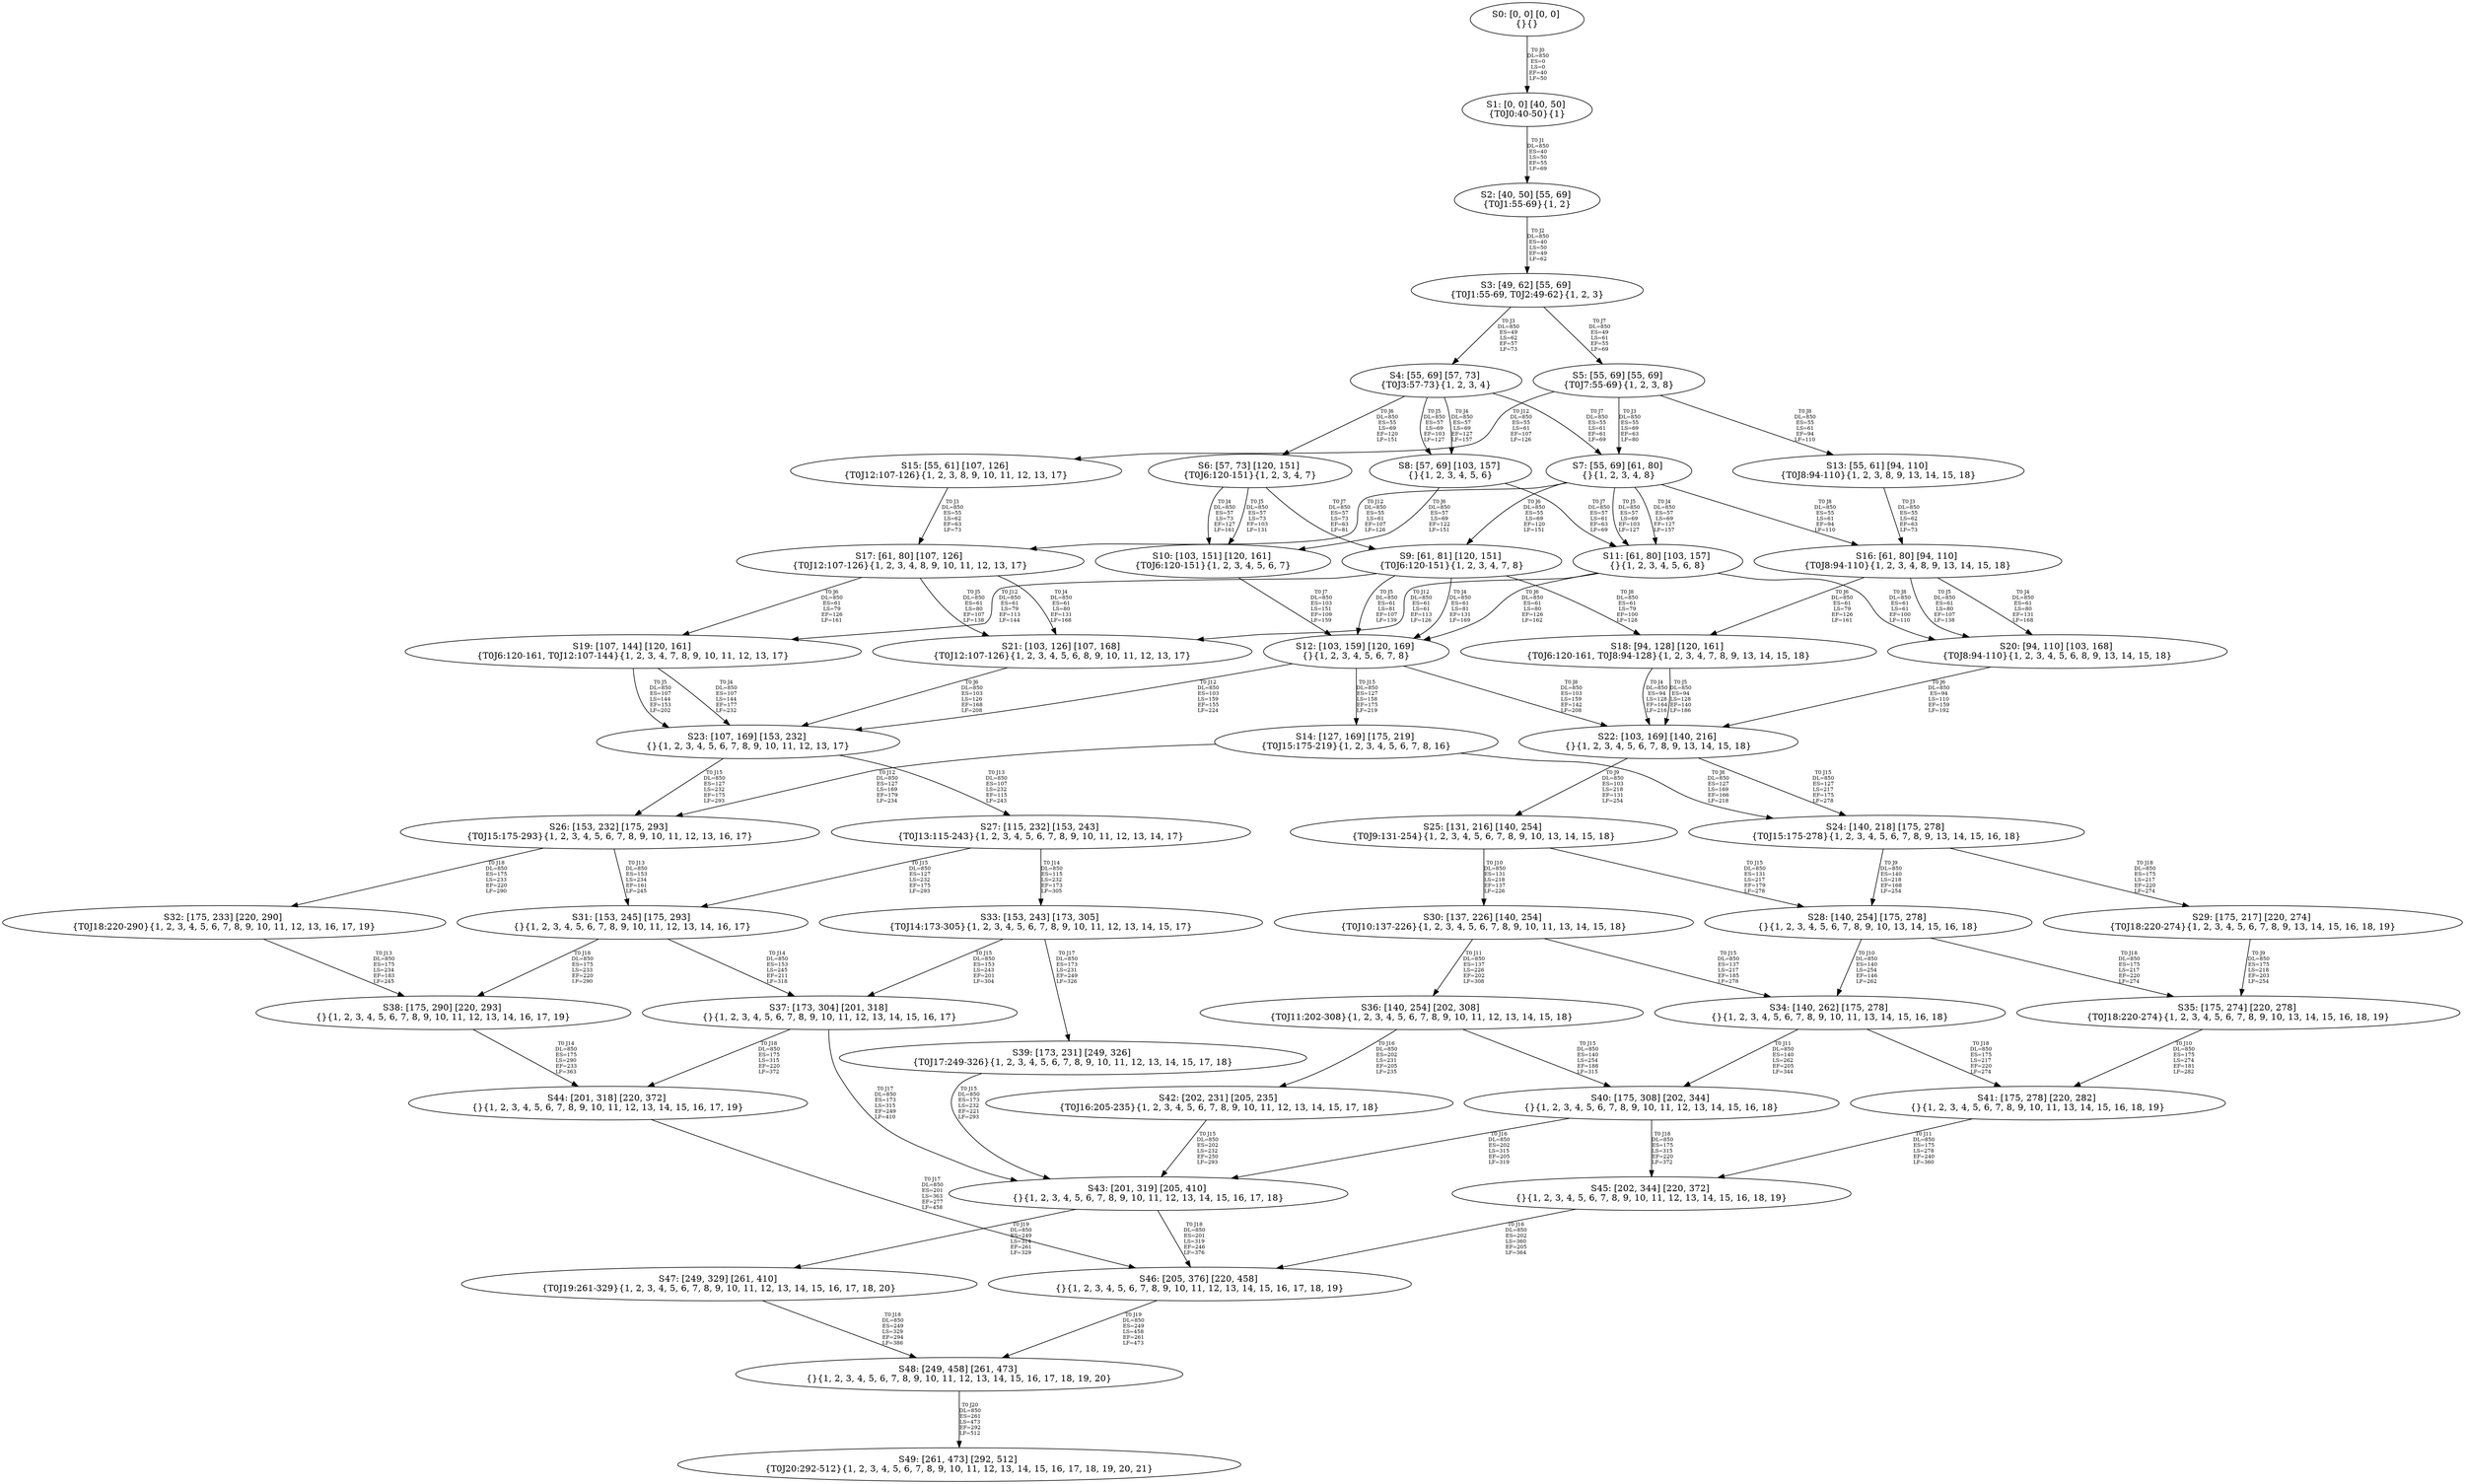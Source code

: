 digraph {
	S0[label="S0: [0, 0] [0, 0] \n{}{}"];
	S1[label="S1: [0, 0] [40, 50] \n{T0J0:40-50}{1}"];
	S2[label="S2: [40, 50] [55, 69] \n{T0J1:55-69}{1, 2}"];
	S3[label="S3: [49, 62] [55, 69] \n{T0J1:55-69, T0J2:49-62}{1, 2, 3}"];
	S4[label="S4: [55, 69] [57, 73] \n{T0J3:57-73}{1, 2, 3, 4}"];
	S5[label="S5: [55, 69] [55, 69] \n{T0J7:55-69}{1, 2, 3, 8}"];
	S6[label="S6: [57, 73] [120, 151] \n{T0J6:120-151}{1, 2, 3, 4, 7}"];
	S7[label="S7: [55, 69] [61, 80] \n{}{1, 2, 3, 4, 8}"];
	S8[label="S8: [57, 69] [103, 157] \n{}{1, 2, 3, 4, 5, 6}"];
	S9[label="S9: [61, 81] [120, 151] \n{T0J6:120-151}{1, 2, 3, 4, 7, 8}"];
	S10[label="S10: [103, 151] [120, 161] \n{T0J6:120-151}{1, 2, 3, 4, 5, 6, 7}"];
	S11[label="S11: [61, 80] [103, 157] \n{}{1, 2, 3, 4, 5, 6, 8}"];
	S12[label="S12: [103, 159] [120, 169] \n{}{1, 2, 3, 4, 5, 6, 7, 8}"];
	S13[label="S13: [55, 61] [94, 110] \n{T0J8:94-110}{1, 2, 3, 8, 9, 13, 14, 15, 18}"];
	S14[label="S14: [127, 169] [175, 219] \n{T0J15:175-219}{1, 2, 3, 4, 5, 6, 7, 8, 16}"];
	S15[label="S15: [55, 61] [107, 126] \n{T0J12:107-126}{1, 2, 3, 8, 9, 10, 11, 12, 13, 17}"];
	S16[label="S16: [61, 80] [94, 110] \n{T0J8:94-110}{1, 2, 3, 4, 8, 9, 13, 14, 15, 18}"];
	S17[label="S17: [61, 80] [107, 126] \n{T0J12:107-126}{1, 2, 3, 4, 8, 9, 10, 11, 12, 13, 17}"];
	S18[label="S18: [94, 128] [120, 161] \n{T0J6:120-161, T0J8:94-128}{1, 2, 3, 4, 7, 8, 9, 13, 14, 15, 18}"];
	S19[label="S19: [107, 144] [120, 161] \n{T0J6:120-161, T0J12:107-144}{1, 2, 3, 4, 7, 8, 9, 10, 11, 12, 13, 17}"];
	S20[label="S20: [94, 110] [103, 168] \n{T0J8:94-110}{1, 2, 3, 4, 5, 6, 8, 9, 13, 14, 15, 18}"];
	S21[label="S21: [103, 126] [107, 168] \n{T0J12:107-126}{1, 2, 3, 4, 5, 6, 8, 9, 10, 11, 12, 13, 17}"];
	S22[label="S22: [103, 169] [140, 216] \n{}{1, 2, 3, 4, 5, 6, 7, 8, 9, 13, 14, 15, 18}"];
	S23[label="S23: [107, 169] [153, 232] \n{}{1, 2, 3, 4, 5, 6, 7, 8, 9, 10, 11, 12, 13, 17}"];
	S24[label="S24: [140, 218] [175, 278] \n{T0J15:175-278}{1, 2, 3, 4, 5, 6, 7, 8, 9, 13, 14, 15, 16, 18}"];
	S25[label="S25: [131, 216] [140, 254] \n{T0J9:131-254}{1, 2, 3, 4, 5, 6, 7, 8, 9, 10, 13, 14, 15, 18}"];
	S26[label="S26: [153, 232] [175, 293] \n{T0J15:175-293}{1, 2, 3, 4, 5, 6, 7, 8, 9, 10, 11, 12, 13, 16, 17}"];
	S27[label="S27: [115, 232] [153, 243] \n{T0J13:115-243}{1, 2, 3, 4, 5, 6, 7, 8, 9, 10, 11, 12, 13, 14, 17}"];
	S28[label="S28: [140, 254] [175, 278] \n{}{1, 2, 3, 4, 5, 6, 7, 8, 9, 10, 13, 14, 15, 16, 18}"];
	S29[label="S29: [175, 217] [220, 274] \n{T0J18:220-274}{1, 2, 3, 4, 5, 6, 7, 8, 9, 13, 14, 15, 16, 18, 19}"];
	S30[label="S30: [137, 226] [140, 254] \n{T0J10:137-226}{1, 2, 3, 4, 5, 6, 7, 8, 9, 10, 11, 13, 14, 15, 18}"];
	S31[label="S31: [153, 245] [175, 293] \n{}{1, 2, 3, 4, 5, 6, 7, 8, 9, 10, 11, 12, 13, 14, 16, 17}"];
	S32[label="S32: [175, 233] [220, 290] \n{T0J18:220-290}{1, 2, 3, 4, 5, 6, 7, 8, 9, 10, 11, 12, 13, 16, 17, 19}"];
	S33[label="S33: [153, 243] [173, 305] \n{T0J14:173-305}{1, 2, 3, 4, 5, 6, 7, 8, 9, 10, 11, 12, 13, 14, 15, 17}"];
	S34[label="S34: [140, 262] [175, 278] \n{}{1, 2, 3, 4, 5, 6, 7, 8, 9, 10, 11, 13, 14, 15, 16, 18}"];
	S35[label="S35: [175, 274] [220, 278] \n{T0J18:220-274}{1, 2, 3, 4, 5, 6, 7, 8, 9, 10, 13, 14, 15, 16, 18, 19}"];
	S36[label="S36: [140, 254] [202, 308] \n{T0J11:202-308}{1, 2, 3, 4, 5, 6, 7, 8, 9, 10, 11, 12, 13, 14, 15, 18}"];
	S37[label="S37: [173, 304] [201, 318] \n{}{1, 2, 3, 4, 5, 6, 7, 8, 9, 10, 11, 12, 13, 14, 15, 16, 17}"];
	S38[label="S38: [175, 290] [220, 293] \n{}{1, 2, 3, 4, 5, 6, 7, 8, 9, 10, 11, 12, 13, 14, 16, 17, 19}"];
	S39[label="S39: [173, 231] [249, 326] \n{T0J17:249-326}{1, 2, 3, 4, 5, 6, 7, 8, 9, 10, 11, 12, 13, 14, 15, 17, 18}"];
	S40[label="S40: [175, 308] [202, 344] \n{}{1, 2, 3, 4, 5, 6, 7, 8, 9, 10, 11, 12, 13, 14, 15, 16, 18}"];
	S41[label="S41: [175, 278] [220, 282] \n{}{1, 2, 3, 4, 5, 6, 7, 8, 9, 10, 11, 13, 14, 15, 16, 18, 19}"];
	S42[label="S42: [202, 231] [205, 235] \n{T0J16:205-235}{1, 2, 3, 4, 5, 6, 7, 8, 9, 10, 11, 12, 13, 14, 15, 17, 18}"];
	S43[label="S43: [201, 319] [205, 410] \n{}{1, 2, 3, 4, 5, 6, 7, 8, 9, 10, 11, 12, 13, 14, 15, 16, 17, 18}"];
	S44[label="S44: [201, 318] [220, 372] \n{}{1, 2, 3, 4, 5, 6, 7, 8, 9, 10, 11, 12, 13, 14, 15, 16, 17, 19}"];
	S45[label="S45: [202, 344] [220, 372] \n{}{1, 2, 3, 4, 5, 6, 7, 8, 9, 10, 11, 12, 13, 14, 15, 16, 18, 19}"];
	S46[label="S46: [205, 376] [220, 458] \n{}{1, 2, 3, 4, 5, 6, 7, 8, 9, 10, 11, 12, 13, 14, 15, 16, 17, 18, 19}"];
	S47[label="S47: [249, 329] [261, 410] \n{T0J19:261-329}{1, 2, 3, 4, 5, 6, 7, 8, 9, 10, 11, 12, 13, 14, 15, 16, 17, 18, 20}"];
	S48[label="S48: [249, 458] [261, 473] \n{}{1, 2, 3, 4, 5, 6, 7, 8, 9, 10, 11, 12, 13, 14, 15, 16, 17, 18, 19, 20}"];
	S49[label="S49: [261, 473] [292, 512] \n{T0J20:292-512}{1, 2, 3, 4, 5, 6, 7, 8, 9, 10, 11, 12, 13, 14, 15, 16, 17, 18, 19, 20, 21}"];
	S0 -> S1[label="T0 J0\nDL=850\nES=0\nLS=0\nEF=40\nLF=50",fontsize=8];
	S1 -> S2[label="T0 J1\nDL=850\nES=40\nLS=50\nEF=55\nLF=69",fontsize=8];
	S2 -> S3[label="T0 J2\nDL=850\nES=40\nLS=50\nEF=49\nLF=62",fontsize=8];
	S3 -> S4[label="T0 J3\nDL=850\nES=49\nLS=62\nEF=57\nLF=73",fontsize=8];
	S3 -> S5[label="T0 J7\nDL=850\nES=49\nLS=61\nEF=55\nLF=69",fontsize=8];
	S4 -> S8[label="T0 J4\nDL=850\nES=57\nLS=69\nEF=127\nLF=157",fontsize=8];
	S4 -> S8[label="T0 J5\nDL=850\nES=57\nLS=69\nEF=103\nLF=127",fontsize=8];
	S4 -> S6[label="T0 J6\nDL=850\nES=55\nLS=69\nEF=120\nLF=151",fontsize=8];
	S4 -> S7[label="T0 J7\nDL=850\nES=55\nLS=61\nEF=61\nLF=69",fontsize=8];
	S5 -> S7[label="T0 J3\nDL=850\nES=55\nLS=69\nEF=63\nLF=80",fontsize=8];
	S5 -> S13[label="T0 J8\nDL=850\nES=55\nLS=61\nEF=94\nLF=110",fontsize=8];
	S5 -> S15[label="T0 J12\nDL=850\nES=55\nLS=61\nEF=107\nLF=126",fontsize=8];
	S6 -> S10[label="T0 J4\nDL=850\nES=57\nLS=73\nEF=127\nLF=161",fontsize=8];
	S6 -> S10[label="T0 J5\nDL=850\nES=57\nLS=73\nEF=103\nLF=131",fontsize=8];
	S6 -> S9[label="T0 J7\nDL=850\nES=57\nLS=73\nEF=63\nLF=81",fontsize=8];
	S7 -> S11[label="T0 J4\nDL=850\nES=57\nLS=69\nEF=127\nLF=157",fontsize=8];
	S7 -> S11[label="T0 J5\nDL=850\nES=57\nLS=69\nEF=103\nLF=127",fontsize=8];
	S7 -> S9[label="T0 J6\nDL=850\nES=55\nLS=69\nEF=120\nLF=151",fontsize=8];
	S7 -> S16[label="T0 J8\nDL=850\nES=55\nLS=61\nEF=94\nLF=110",fontsize=8];
	S7 -> S17[label="T0 J12\nDL=850\nES=55\nLS=61\nEF=107\nLF=126",fontsize=8];
	S8 -> S10[label="T0 J6\nDL=850\nES=57\nLS=69\nEF=122\nLF=151",fontsize=8];
	S8 -> S11[label="T0 J7\nDL=850\nES=57\nLS=61\nEF=63\nLF=69",fontsize=8];
	S9 -> S12[label="T0 J4\nDL=850\nES=61\nLS=81\nEF=131\nLF=169",fontsize=8];
	S9 -> S12[label="T0 J5\nDL=850\nES=61\nLS=81\nEF=107\nLF=139",fontsize=8];
	S9 -> S18[label="T0 J8\nDL=850\nES=61\nLS=79\nEF=100\nLF=128",fontsize=8];
	S9 -> S19[label="T0 J12\nDL=850\nES=61\nLS=79\nEF=113\nLF=144",fontsize=8];
	S10 -> S12[label="T0 J7\nDL=850\nES=103\nLS=151\nEF=109\nLF=159",fontsize=8];
	S11 -> S12[label="T0 J6\nDL=850\nES=61\nLS=80\nEF=126\nLF=162",fontsize=8];
	S11 -> S20[label="T0 J8\nDL=850\nES=61\nLS=61\nEF=100\nLF=110",fontsize=8];
	S11 -> S21[label="T0 J12\nDL=850\nES=61\nLS=61\nEF=113\nLF=126",fontsize=8];
	S12 -> S22[label="T0 J8\nDL=850\nES=103\nLS=159\nEF=142\nLF=208",fontsize=8];
	S12 -> S23[label="T0 J12\nDL=850\nES=103\nLS=159\nEF=155\nLF=224",fontsize=8];
	S12 -> S14[label="T0 J15\nDL=850\nES=127\nLS=158\nEF=175\nLF=219",fontsize=8];
	S13 -> S16[label="T0 J3\nDL=850\nES=55\nLS=62\nEF=63\nLF=73",fontsize=8];
	S14 -> S24[label="T0 J8\nDL=850\nES=127\nLS=169\nEF=166\nLF=218",fontsize=8];
	S14 -> S26[label="T0 J12\nDL=850\nES=127\nLS=169\nEF=179\nLF=234",fontsize=8];
	S15 -> S17[label="T0 J3\nDL=850\nES=55\nLS=62\nEF=63\nLF=73",fontsize=8];
	S16 -> S20[label="T0 J4\nDL=850\nES=61\nLS=80\nEF=131\nLF=168",fontsize=8];
	S16 -> S20[label="T0 J5\nDL=850\nES=61\nLS=80\nEF=107\nLF=138",fontsize=8];
	S16 -> S18[label="T0 J6\nDL=850\nES=61\nLS=79\nEF=126\nLF=161",fontsize=8];
	S17 -> S21[label="T0 J4\nDL=850\nES=61\nLS=80\nEF=131\nLF=168",fontsize=8];
	S17 -> S21[label="T0 J5\nDL=850\nES=61\nLS=80\nEF=107\nLF=138",fontsize=8];
	S17 -> S19[label="T0 J6\nDL=850\nES=61\nLS=79\nEF=126\nLF=161",fontsize=8];
	S18 -> S22[label="T0 J4\nDL=850\nES=94\nLS=128\nEF=164\nLF=216",fontsize=8];
	S18 -> S22[label="T0 J5\nDL=850\nES=94\nLS=128\nEF=140\nLF=186",fontsize=8];
	S19 -> S23[label="T0 J4\nDL=850\nES=107\nLS=144\nEF=177\nLF=232",fontsize=8];
	S19 -> S23[label="T0 J5\nDL=850\nES=107\nLS=144\nEF=153\nLF=202",fontsize=8];
	S20 -> S22[label="T0 J6\nDL=850\nES=94\nLS=110\nEF=159\nLF=192",fontsize=8];
	S21 -> S23[label="T0 J6\nDL=850\nES=103\nLS=126\nEF=168\nLF=208",fontsize=8];
	S22 -> S25[label="T0 J9\nDL=850\nES=103\nLS=218\nEF=131\nLF=254",fontsize=8];
	S22 -> S24[label="T0 J15\nDL=850\nES=127\nLS=217\nEF=175\nLF=278",fontsize=8];
	S23 -> S27[label="T0 J13\nDL=850\nES=107\nLS=232\nEF=115\nLF=243",fontsize=8];
	S23 -> S26[label="T0 J15\nDL=850\nES=127\nLS=232\nEF=175\nLF=293",fontsize=8];
	S24 -> S28[label="T0 J9\nDL=850\nES=140\nLS=218\nEF=168\nLF=254",fontsize=8];
	S24 -> S29[label="T0 J18\nDL=850\nES=175\nLS=217\nEF=220\nLF=274",fontsize=8];
	S25 -> S30[label="T0 J10\nDL=850\nES=131\nLS=218\nEF=137\nLF=226",fontsize=8];
	S25 -> S28[label="T0 J15\nDL=850\nES=131\nLS=217\nEF=179\nLF=278",fontsize=8];
	S26 -> S31[label="T0 J13\nDL=850\nES=153\nLS=234\nEF=161\nLF=245",fontsize=8];
	S26 -> S32[label="T0 J18\nDL=850\nES=175\nLS=233\nEF=220\nLF=290",fontsize=8];
	S27 -> S33[label="T0 J14\nDL=850\nES=115\nLS=232\nEF=173\nLF=305",fontsize=8];
	S27 -> S31[label="T0 J15\nDL=850\nES=127\nLS=232\nEF=175\nLF=293",fontsize=8];
	S28 -> S34[label="T0 J10\nDL=850\nES=140\nLS=254\nEF=146\nLF=262",fontsize=8];
	S28 -> S35[label="T0 J18\nDL=850\nES=175\nLS=217\nEF=220\nLF=274",fontsize=8];
	S29 -> S35[label="T0 J9\nDL=850\nES=175\nLS=218\nEF=203\nLF=254",fontsize=8];
	S30 -> S36[label="T0 J11\nDL=850\nES=137\nLS=226\nEF=202\nLF=308",fontsize=8];
	S30 -> S34[label="T0 J15\nDL=850\nES=137\nLS=217\nEF=185\nLF=278",fontsize=8];
	S31 -> S37[label="T0 J14\nDL=850\nES=153\nLS=245\nEF=211\nLF=318",fontsize=8];
	S31 -> S38[label="T0 J18\nDL=850\nES=175\nLS=233\nEF=220\nLF=290",fontsize=8];
	S32 -> S38[label="T0 J13\nDL=850\nES=175\nLS=234\nEF=183\nLF=245",fontsize=8];
	S33 -> S37[label="T0 J15\nDL=850\nES=153\nLS=243\nEF=201\nLF=304",fontsize=8];
	S33 -> S39[label="T0 J17\nDL=850\nES=173\nLS=231\nEF=249\nLF=326",fontsize=8];
	S34 -> S40[label="T0 J11\nDL=850\nES=140\nLS=262\nEF=205\nLF=344",fontsize=8];
	S34 -> S41[label="T0 J18\nDL=850\nES=175\nLS=217\nEF=220\nLF=274",fontsize=8];
	S35 -> S41[label="T0 J10\nDL=850\nES=175\nLS=274\nEF=181\nLF=282",fontsize=8];
	S36 -> S40[label="T0 J15\nDL=850\nES=140\nLS=254\nEF=188\nLF=315",fontsize=8];
	S36 -> S42[label="T0 J16\nDL=850\nES=202\nLS=231\nEF=205\nLF=235",fontsize=8];
	S37 -> S43[label="T0 J17\nDL=850\nES=173\nLS=315\nEF=249\nLF=410",fontsize=8];
	S37 -> S44[label="T0 J18\nDL=850\nES=175\nLS=315\nEF=220\nLF=372",fontsize=8];
	S38 -> S44[label="T0 J14\nDL=850\nES=175\nLS=290\nEF=233\nLF=363",fontsize=8];
	S39 -> S43[label="T0 J15\nDL=850\nES=173\nLS=232\nEF=221\nLF=293",fontsize=8];
	S40 -> S43[label="T0 J16\nDL=850\nES=202\nLS=315\nEF=205\nLF=319",fontsize=8];
	S40 -> S45[label="T0 J18\nDL=850\nES=175\nLS=315\nEF=220\nLF=372",fontsize=8];
	S41 -> S45[label="T0 J11\nDL=850\nES=175\nLS=278\nEF=240\nLF=360",fontsize=8];
	S42 -> S43[label="T0 J15\nDL=850\nES=202\nLS=232\nEF=250\nLF=293",fontsize=8];
	S43 -> S46[label="T0 J18\nDL=850\nES=201\nLS=319\nEF=246\nLF=376",fontsize=8];
	S43 -> S47[label="T0 J19\nDL=850\nES=249\nLS=314\nEF=261\nLF=329",fontsize=8];
	S44 -> S46[label="T0 J17\nDL=850\nES=201\nLS=363\nEF=277\nLF=458",fontsize=8];
	S45 -> S46[label="T0 J16\nDL=850\nES=202\nLS=360\nEF=205\nLF=364",fontsize=8];
	S46 -> S48[label="T0 J19\nDL=850\nES=249\nLS=458\nEF=261\nLF=473",fontsize=8];
	S47 -> S48[label="T0 J18\nDL=850\nES=249\nLS=329\nEF=294\nLF=386",fontsize=8];
	S48 -> S49[label="T0 J20\nDL=850\nES=261\nLS=473\nEF=292\nLF=512",fontsize=8];
}
